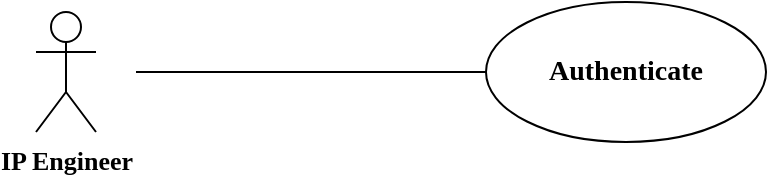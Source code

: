 <mxfile version="13.6.2" type="github"><diagram id="fceYZK4B8EAD64JDlkFU" name="Page-1"><mxGraphModel dx="1038" dy="548" grid="1" gridSize="10" guides="1" tooltips="1" connect="1" arrows="1" fold="1" page="1" pageScale="1" pageWidth="850" pageHeight="1100" math="0" shadow="0" extFonts="Old Standard TT^https://fonts.googleapis.com/css?family=Old+Standard+TT"><root><mxCell id="0"/><mxCell id="1" parent="0"/><mxCell id="AMwVumv2ms9iytiUo9Ck-6" value="&lt;font face=&quot;Old Standard TT&quot; size=&quot;1&quot;&gt;&lt;b style=&quot;font-size: 13px&quot;&gt;IP Engineer&lt;/b&gt;&lt;/font&gt;" style="shape=umlActor;html=1;verticalLabelPosition=bottom;verticalAlign=top;align=center;" parent="1" vertex="1"><mxGeometry x="130" y="145" width="30" height="60" as="geometry"/></mxCell><mxCell id="AMwVumv2ms9iytiUo9Ck-17" value="&lt;font face=&quot;Old Standard TT&quot;&gt;&lt;span style=&quot;font-size: 14px&quot;&gt;&lt;b&gt;Authenticate&lt;/b&gt;&lt;/span&gt;&lt;/font&gt;" style="ellipse;whiteSpace=wrap;html=1;fillColor=none;" parent="1" vertex="1"><mxGeometry x="355" y="140" width="140" height="70" as="geometry"/></mxCell><mxCell id="AMwVumv2ms9iytiUo9Ck-51" value="" style="edgeStyle=none;html=1;endArrow=none;verticalAlign=bottom;entryX=0;entryY=0.5;entryDx=0;entryDy=0;" parent="1" target="AMwVumv2ms9iytiUo9Ck-17" edge="1"><mxGeometry width="160" relative="1" as="geometry"><mxPoint x="180" y="175" as="sourcePoint"/><mxPoint x="330" y="95" as="targetPoint"/></mxGeometry></mxCell></root></mxGraphModel></diagram></mxfile>